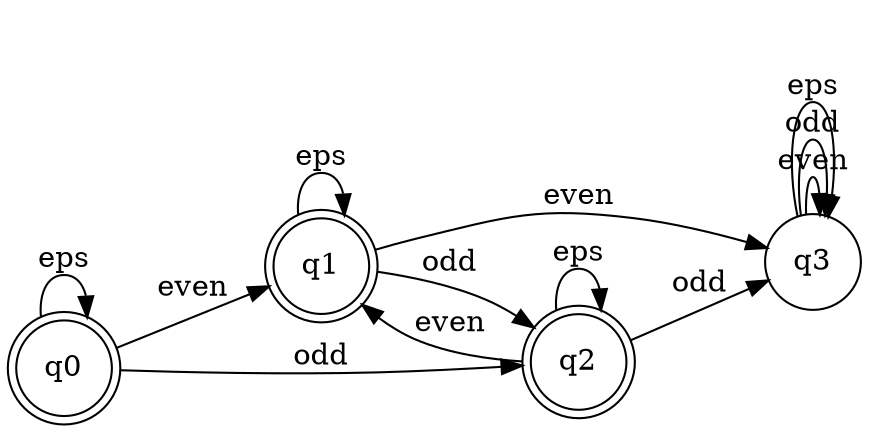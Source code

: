 digraph finite_state_machine {
	rankdir=LR;
	node [shape = doublecircle]; q0; q1; q2
	 node [shape = circle];
	q0 -> q0 [ label = "eps"];
	q0 -> q1 [ label = "even"];
	q1 -> q1 [ label = "eps"];
	q1 -> q3 [ label = "even"];
	q3 -> q3 [ label = "even"];
	q3 -> q3 [ label = "odd"];
	q3 -> q3 [ label = "eps"];
	q1 -> q2 [ label = "odd"];
	q0 -> q2 [ label = "odd"];
	q2 -> q3 [ label = "odd"];
	q2 -> q2 [ label = "eps"];
	q2 -> q1 [ label = "even"];
}